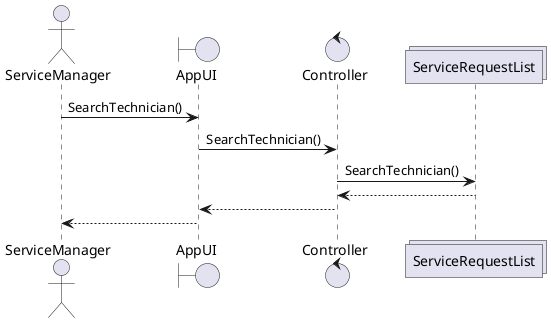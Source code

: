 @startuml
Actor ServiceManager
Boundary AppUI
Control Controller
Collections ServiceRequestList

ServiceManager -> AppUI : SearchTechnician()
AppUI -> Controller :  SearchTechnician()
Controller -> ServiceRequestList : SearchTechnician()
ServiceRequestList --> Controller
Controller --> AppUI
AppUI --> ServiceManager
@enduml